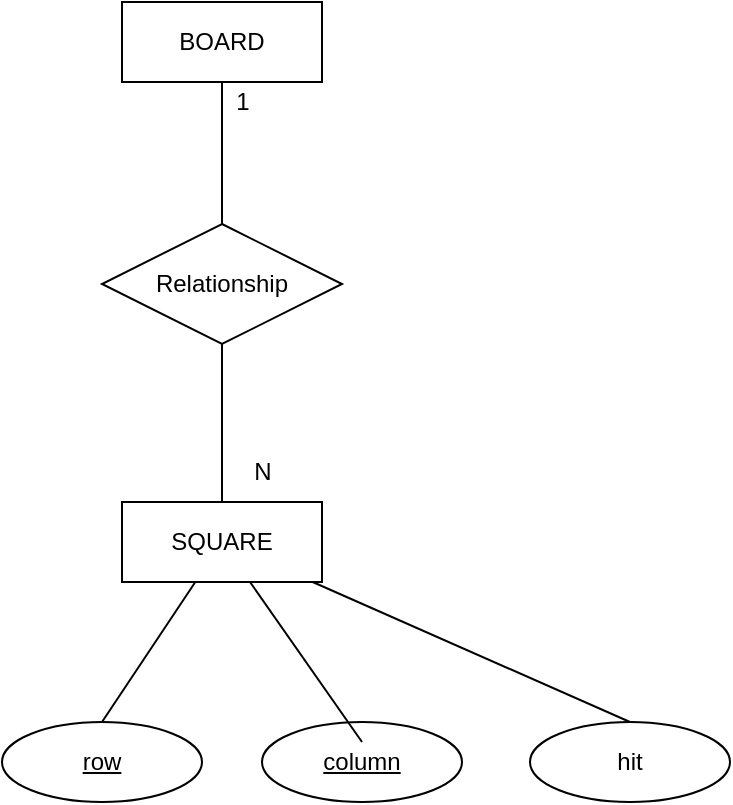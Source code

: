 <mxfile version="15.5.4" type="embed"><diagram id="sa6Q3xUmAi24UDrEMSUv" name="Página-1"><mxGraphModel dx="672" dy="520" grid="1" gridSize="10" guides="1" tooltips="1" connect="1" arrows="1" fold="1" page="1" pageScale="1" pageWidth="827" pageHeight="1169" math="0" shadow="0"><root><mxCell id="0"/><mxCell id="1" parent="0"/><mxCell id="XrOO0wk5_OICAEsCVDQP-19" style="edgeStyle=orthogonalEdgeStyle;rounded=0;orthogonalLoop=1;jettySize=auto;html=1;endArrow=none;endFill=0;" parent="1" source="XrOO0wk5_OICAEsCVDQP-5" target="XrOO0wk5_OICAEsCVDQP-18" edge="1"><mxGeometry relative="1" as="geometry"/></mxCell><mxCell id="XrOO0wk5_OICAEsCVDQP-5" value="BOARD" style="whiteSpace=wrap;html=1;align=center;" parent="1" vertex="1"><mxGeometry x="110" y="50" width="100" height="40" as="geometry"/></mxCell><mxCell id="XrOO0wk5_OICAEsCVDQP-6" value="row" style="ellipse;whiteSpace=wrap;html=1;align=center;verticalAlign=middle;fontStyle=4" parent="1" vertex="1"><mxGeometry x="50" y="410" width="100" height="40" as="geometry"/></mxCell><mxCell id="XrOO0wk5_OICAEsCVDQP-8" value="SQUARE" style="whiteSpace=wrap;html=1;align=center;" parent="1" vertex="1"><mxGeometry x="110" y="300" width="100" height="40" as="geometry"/></mxCell><mxCell id="XrOO0wk5_OICAEsCVDQP-10" value="column" style="ellipse;whiteSpace=wrap;html=1;align=center;fontStyle=4" parent="1" vertex="1"><mxGeometry x="180" y="410" width="100" height="40" as="geometry"/></mxCell><mxCell id="XrOO0wk5_OICAEsCVDQP-16" value="" style="endArrow=none;html=1;rounded=0;entryX=0.5;entryY=0;entryDx=0;entryDy=0;" parent="1" source="XrOO0wk5_OICAEsCVDQP-8" target="XrOO0wk5_OICAEsCVDQP-6" edge="1"><mxGeometry width="50" height="50" relative="1" as="geometry"><mxPoint x="390" y="250" as="sourcePoint"/><mxPoint x="440" y="200" as="targetPoint"/></mxGeometry></mxCell><mxCell id="XrOO0wk5_OICAEsCVDQP-17" value="" style="endArrow=none;html=1;rounded=0;entryX=0.5;entryY=0.25;entryDx=0;entryDy=0;entryPerimeter=0;" parent="1" source="XrOO0wk5_OICAEsCVDQP-8" target="XrOO0wk5_OICAEsCVDQP-10" edge="1"><mxGeometry width="50" height="50" relative="1" as="geometry"><mxPoint x="156.667" y="350" as="sourcePoint"/><mxPoint x="110" y="420" as="targetPoint"/></mxGeometry></mxCell><mxCell id="XrOO0wk5_OICAEsCVDQP-20" style="edgeStyle=orthogonalEdgeStyle;rounded=0;orthogonalLoop=1;jettySize=auto;html=1;endArrow=none;endFill=0;" parent="1" source="XrOO0wk5_OICAEsCVDQP-18" target="XrOO0wk5_OICAEsCVDQP-8" edge="1"><mxGeometry relative="1" as="geometry"/></mxCell><mxCell id="XrOO0wk5_OICAEsCVDQP-18" value="Relationship" style="shape=rhombus;perimeter=rhombusPerimeter;whiteSpace=wrap;html=1;align=center;" parent="1" vertex="1"><mxGeometry x="100" y="161" width="120" height="60" as="geometry"/></mxCell><mxCell id="XrOO0wk5_OICAEsCVDQP-21" value="N" style="text;html=1;align=center;verticalAlign=middle;resizable=0;points=[];autosize=1;strokeColor=none;fillColor=none;" parent="1" vertex="1"><mxGeometry x="165" y="270" width="30" height="30" as="geometry"/></mxCell><mxCell id="XrOO0wk5_OICAEsCVDQP-22" value="1" style="text;html=1;align=center;verticalAlign=middle;resizable=0;points=[];autosize=1;strokeColor=none;fillColor=none;" parent="1" vertex="1"><mxGeometry x="155" y="85" width="30" height="30" as="geometry"/></mxCell><mxCell id="2" value="hit" style="ellipse;whiteSpace=wrap;html=1;align=center;fontStyle=0" parent="1" vertex="1"><mxGeometry x="314" y="410" width="100" height="40" as="geometry"/></mxCell><mxCell id="4" value="" style="endArrow=none;html=1;rounded=0;entryX=0.5;entryY=0;entryDx=0;entryDy=0;" parent="1" source="XrOO0wk5_OICAEsCVDQP-8" target="2" edge="1"><mxGeometry width="50" height="50" relative="1" as="geometry"><mxPoint x="184" y="350" as="sourcePoint"/><mxPoint x="240" y="430" as="targetPoint"/></mxGeometry></mxCell></root></mxGraphModel></diagram></mxfile>